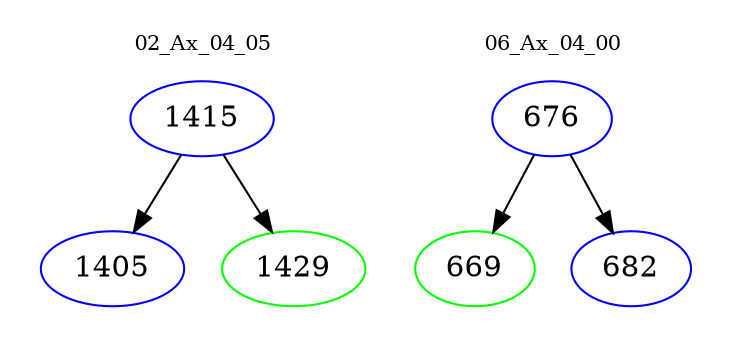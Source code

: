 digraph{
subgraph cluster_0 {
color = white
label = "02_Ax_04_05";
fontsize=10;
T0_1415 [label="1415", color="blue"]
T0_1415 -> T0_1405 [color="black"]
T0_1405 [label="1405", color="blue"]
T0_1415 -> T0_1429 [color="black"]
T0_1429 [label="1429", color="green"]
}
subgraph cluster_1 {
color = white
label = "06_Ax_04_00";
fontsize=10;
T1_676 [label="676", color="blue"]
T1_676 -> T1_669 [color="black"]
T1_669 [label="669", color="green"]
T1_676 -> T1_682 [color="black"]
T1_682 [label="682", color="blue"]
}
}
